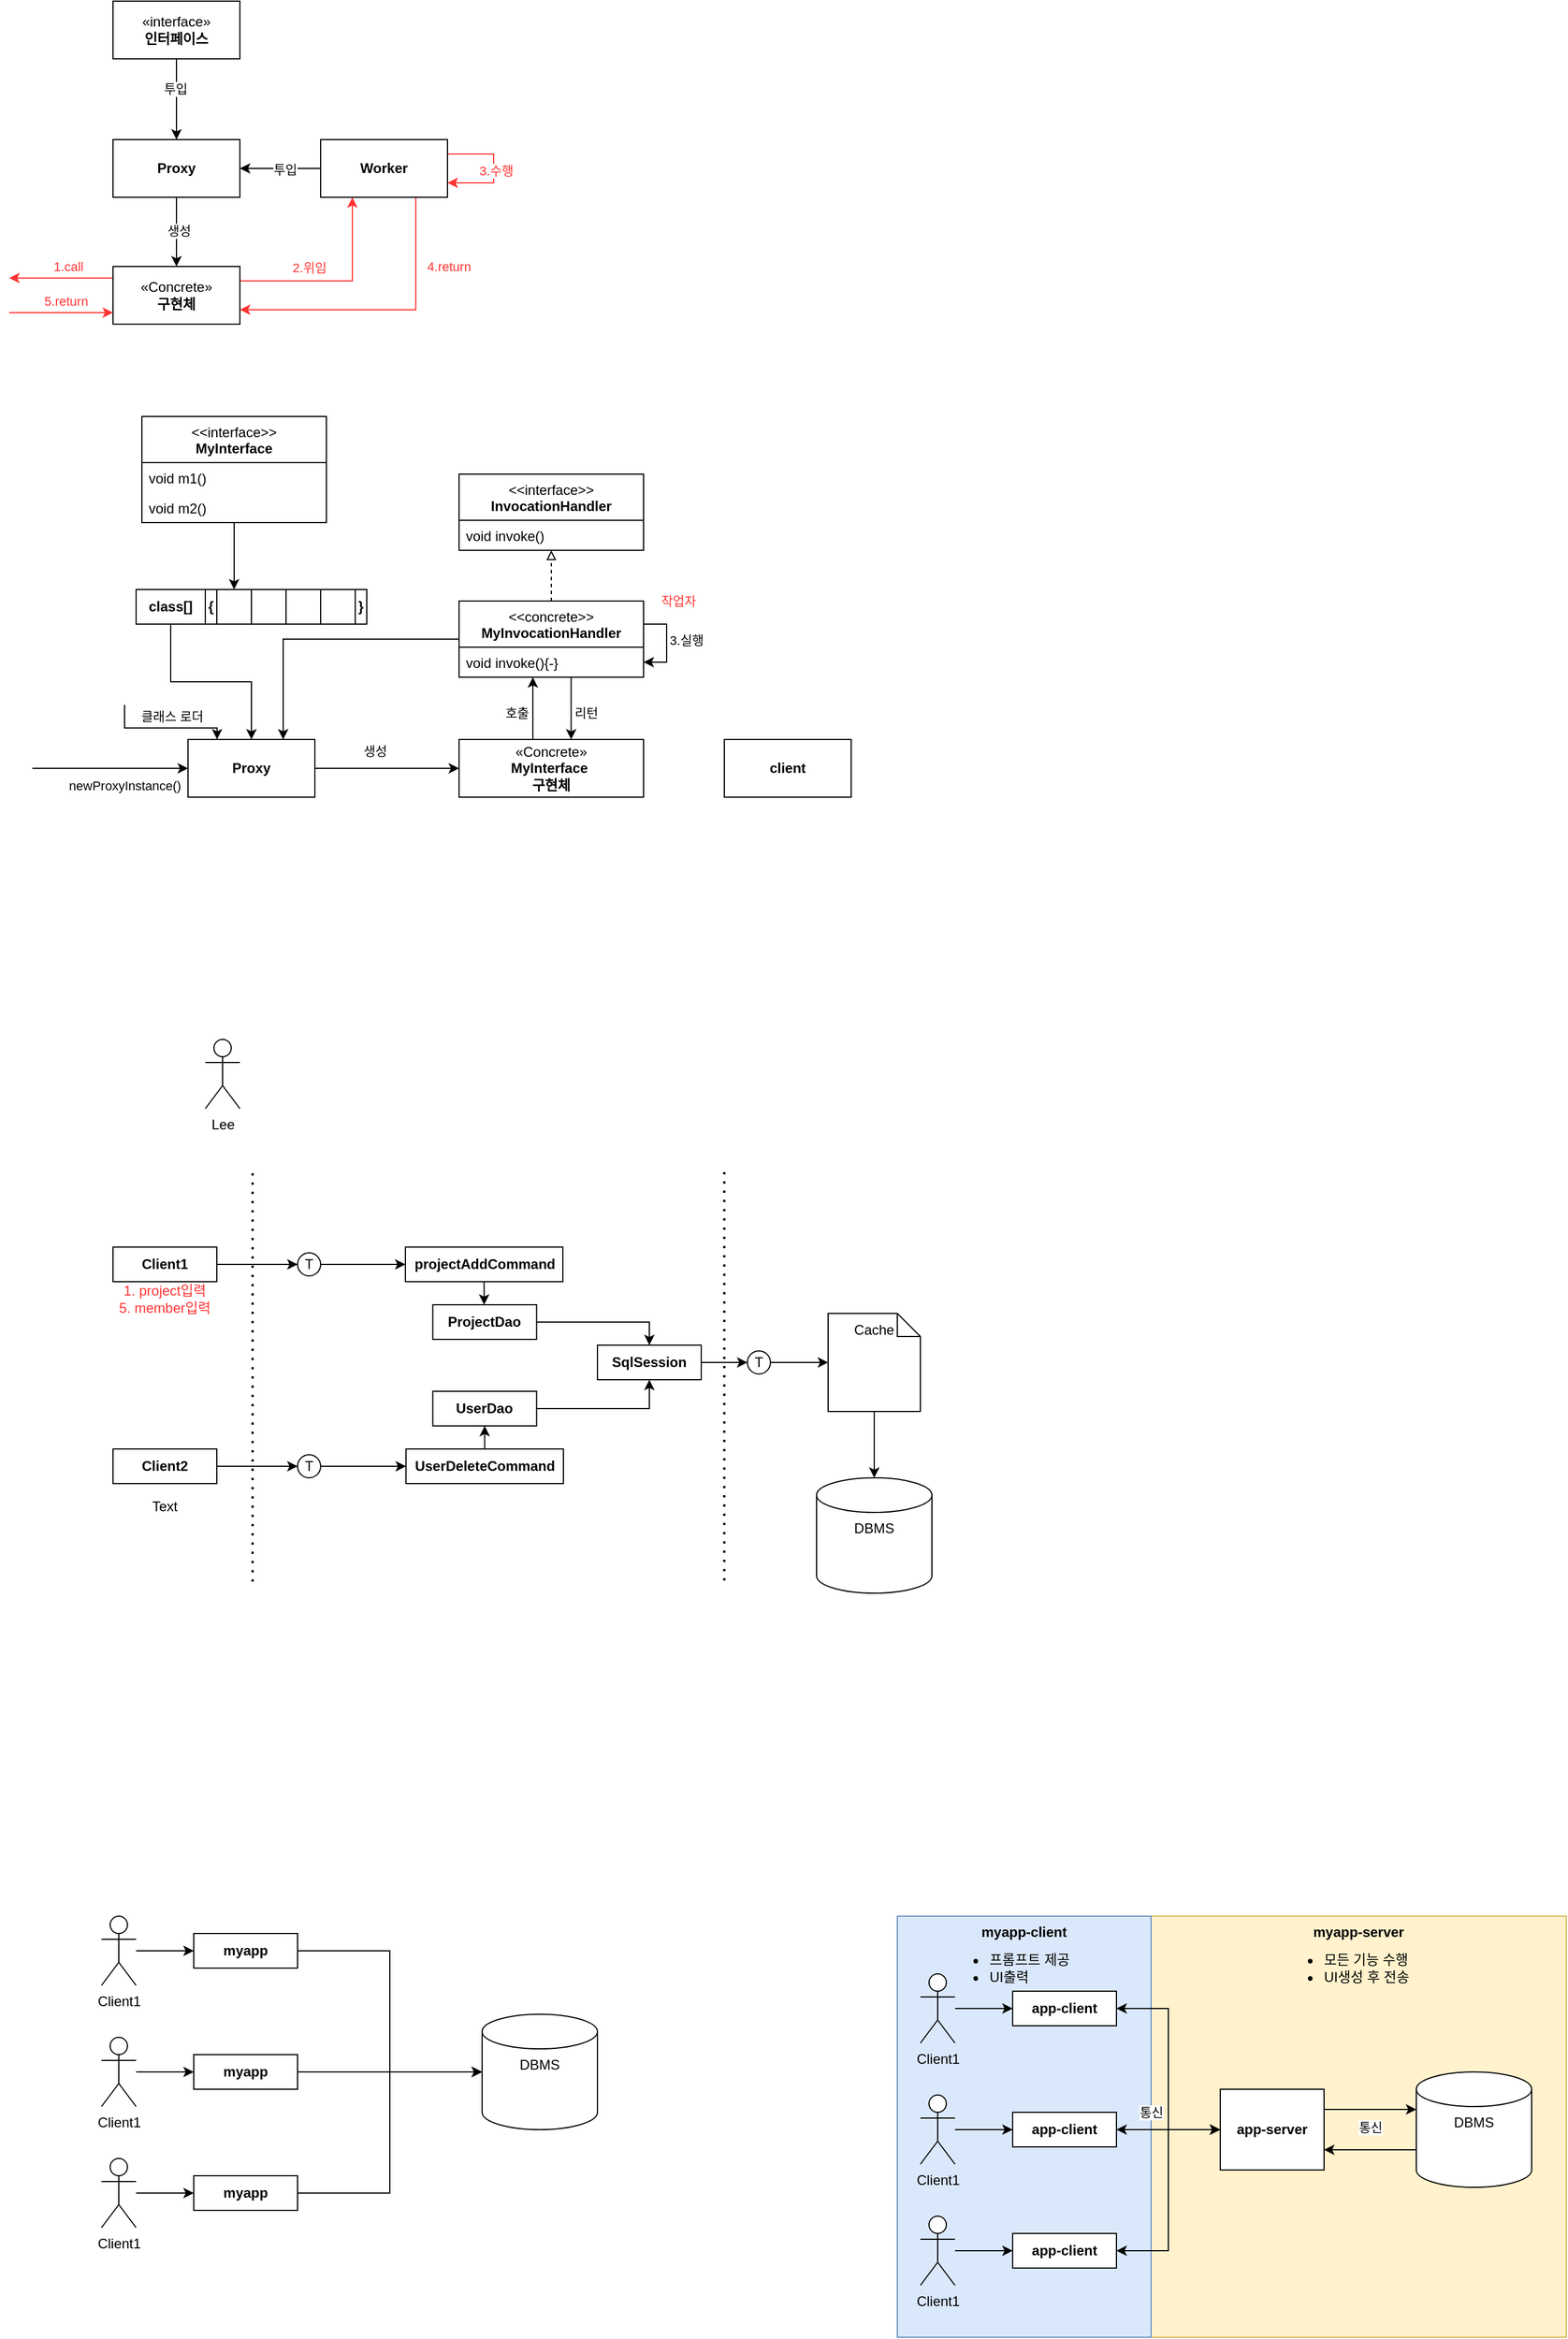 <mxfile version="24.6.4" type="device">
  <diagram name="페이지-1" id="i7mIVDMwZY8ddmSB2-Eb">
    <mxGraphModel dx="925" dy="607" grid="1" gridSize="10" guides="1" tooltips="1" connect="1" arrows="1" fold="1" page="1" pageScale="1" pageWidth="827" pageHeight="1169" math="0" shadow="0">
      <root>
        <mxCell id="0" />
        <mxCell id="1" parent="0" />
        <mxCell id="hQHqYN1lWzbYA3p2Pvr4-67" value="&lt;span style=&quot;font-weight: 700;&quot;&gt;myapp-server&lt;/span&gt;" style="rounded=0;whiteSpace=wrap;html=1;fillColor=#fff2cc;strokeColor=#d6b656;verticalAlign=top;" vertex="1" parent="1">
          <mxGeometry x="1060" y="1820" width="360" height="365" as="geometry" />
        </mxCell>
        <mxCell id="hQHqYN1lWzbYA3p2Pvr4-65" value="&lt;span style=&quot;font-weight: 700;&quot;&gt;myapp-client&lt;/span&gt;" style="rounded=0;whiteSpace=wrap;html=1;fillColor=#dae8fc;strokeColor=#6c8ebf;verticalAlign=top;" vertex="1" parent="1">
          <mxGeometry x="840" y="1820" width="220" height="365" as="geometry" />
        </mxCell>
        <mxCell id="MpTgkQGHD9kvxme9Fb2c-7" value="" style="edgeStyle=orthogonalEdgeStyle;rounded=0;orthogonalLoop=1;jettySize=auto;html=1;" parent="1" source="MpTgkQGHD9kvxme9Fb2c-1" target="MpTgkQGHD9kvxme9Fb2c-2" edge="1">
          <mxGeometry relative="1" as="geometry" />
        </mxCell>
        <mxCell id="MpTgkQGHD9kvxme9Fb2c-11" value="투입" style="edgeLabel;html=1;align=center;verticalAlign=middle;resizable=0;points=[];" parent="MpTgkQGHD9kvxme9Fb2c-7" vertex="1" connectable="0">
          <mxGeometry x="-0.257" y="-1" relative="1" as="geometry">
            <mxPoint as="offset" />
          </mxGeometry>
        </mxCell>
        <mxCell id="MpTgkQGHD9kvxme9Fb2c-1" value="«interface»&lt;br&gt;&lt;b&gt;인터페이스&lt;/b&gt;" style="html=1;whiteSpace=wrap;" parent="1" vertex="1">
          <mxGeometry x="160" y="160" width="110" height="50" as="geometry" />
        </mxCell>
        <mxCell id="MpTgkQGHD9kvxme9Fb2c-8" value="" style="edgeStyle=orthogonalEdgeStyle;rounded=0;orthogonalLoop=1;jettySize=auto;html=1;" parent="1" source="MpTgkQGHD9kvxme9Fb2c-2" target="MpTgkQGHD9kvxme9Fb2c-3" edge="1">
          <mxGeometry relative="1" as="geometry" />
        </mxCell>
        <mxCell id="MpTgkQGHD9kvxme9Fb2c-9" value="생성" style="edgeLabel;html=1;align=center;verticalAlign=middle;resizable=0;points=[];" parent="MpTgkQGHD9kvxme9Fb2c-8" vertex="1" connectable="0">
          <mxGeometry x="-0.033" y="2" relative="1" as="geometry">
            <mxPoint as="offset" />
          </mxGeometry>
        </mxCell>
        <mxCell id="MpTgkQGHD9kvxme9Fb2c-2" value="Proxy" style="html=1;whiteSpace=wrap;fontStyle=1" parent="1" vertex="1">
          <mxGeometry x="160" y="280" width="110" height="50" as="geometry" />
        </mxCell>
        <mxCell id="MpTgkQGHD9kvxme9Fb2c-13" style="edgeStyle=orthogonalEdgeStyle;rounded=0;orthogonalLoop=1;jettySize=auto;html=1;entryX=0.25;entryY=1;entryDx=0;entryDy=0;exitX=1;exitY=0.25;exitDx=0;exitDy=0;strokeColor=#FF3333;" parent="1" source="MpTgkQGHD9kvxme9Fb2c-3" target="MpTgkQGHD9kvxme9Fb2c-4" edge="1">
          <mxGeometry relative="1" as="geometry" />
        </mxCell>
        <mxCell id="MpTgkQGHD9kvxme9Fb2c-18" value="2.위임" style="edgeLabel;html=1;align=center;verticalAlign=middle;resizable=0;points=[];fontColor=#FF3333;" parent="MpTgkQGHD9kvxme9Fb2c-13" vertex="1" connectable="0">
          <mxGeometry x="-0.471" y="5" relative="1" as="geometry">
            <mxPoint x="15" y="-7" as="offset" />
          </mxGeometry>
        </mxCell>
        <mxCell id="MpTgkQGHD9kvxme9Fb2c-19" style="edgeStyle=orthogonalEdgeStyle;rounded=0;orthogonalLoop=1;jettySize=auto;html=1;exitX=-0.002;exitY=0.199;exitDx=0;exitDy=0;exitPerimeter=0;strokeColor=#FF3333;" parent="1" source="MpTgkQGHD9kvxme9Fb2c-3" edge="1">
          <mxGeometry relative="1" as="geometry">
            <mxPoint x="70" y="400" as="targetPoint" />
            <Array as="points" />
          </mxGeometry>
        </mxCell>
        <mxCell id="MpTgkQGHD9kvxme9Fb2c-21" value="1.call" style="edgeLabel;html=1;align=center;verticalAlign=middle;resizable=0;points=[];fontColor=#FF3333;" parent="MpTgkQGHD9kvxme9Fb2c-19" vertex="1" connectable="0">
          <mxGeometry x="-0.126" relative="1" as="geometry">
            <mxPoint y="-10" as="offset" />
          </mxGeometry>
        </mxCell>
        <mxCell id="MpTgkQGHD9kvxme9Fb2c-3" value="«Concrete»&lt;br&gt;&lt;b&gt;구현체&lt;/b&gt;" style="html=1;whiteSpace=wrap;" parent="1" vertex="1">
          <mxGeometry x="160" y="390" width="110" height="50" as="geometry" />
        </mxCell>
        <mxCell id="MpTgkQGHD9kvxme9Fb2c-10" value="" style="edgeStyle=orthogonalEdgeStyle;rounded=0;orthogonalLoop=1;jettySize=auto;html=1;" parent="1" source="MpTgkQGHD9kvxme9Fb2c-4" target="MpTgkQGHD9kvxme9Fb2c-2" edge="1">
          <mxGeometry relative="1" as="geometry" />
        </mxCell>
        <mxCell id="MpTgkQGHD9kvxme9Fb2c-12" value="투입" style="edgeLabel;html=1;align=center;verticalAlign=middle;resizable=0;points=[];" parent="MpTgkQGHD9kvxme9Fb2c-10" vertex="1" connectable="0">
          <mxGeometry x="-0.114" y="1" relative="1" as="geometry">
            <mxPoint as="offset" />
          </mxGeometry>
        </mxCell>
        <mxCell id="MpTgkQGHD9kvxme9Fb2c-14" style="edgeStyle=orthogonalEdgeStyle;rounded=0;orthogonalLoop=1;jettySize=auto;html=1;entryX=1;entryY=0.75;entryDx=0;entryDy=0;exitX=0.75;exitY=1;exitDx=0;exitDy=0;strokeColor=#FF3333;" parent="1" source="MpTgkQGHD9kvxme9Fb2c-4" target="MpTgkQGHD9kvxme9Fb2c-3" edge="1">
          <mxGeometry relative="1" as="geometry" />
        </mxCell>
        <mxCell id="MpTgkQGHD9kvxme9Fb2c-17" value="4.return" style="edgeLabel;html=1;align=center;verticalAlign=middle;resizable=0;points=[];fontColor=#FF3333;" parent="MpTgkQGHD9kvxme9Fb2c-14" vertex="1" connectable="0">
          <mxGeometry x="-0.52" y="1" relative="1" as="geometry">
            <mxPoint x="27" as="offset" />
          </mxGeometry>
        </mxCell>
        <mxCell id="MpTgkQGHD9kvxme9Fb2c-15" style="edgeStyle=orthogonalEdgeStyle;rounded=0;orthogonalLoop=1;jettySize=auto;html=1;exitX=1;exitY=0.25;exitDx=0;exitDy=0;entryX=1;entryY=0.75;entryDx=0;entryDy=0;strokeColor=#FF3333;" parent="1" source="MpTgkQGHD9kvxme9Fb2c-4" target="MpTgkQGHD9kvxme9Fb2c-4" edge="1">
          <mxGeometry relative="1" as="geometry">
            <mxPoint x="560" y="390" as="targetPoint" />
            <Array as="points">
              <mxPoint x="490" y="293" />
              <mxPoint x="490" y="318" />
            </Array>
          </mxGeometry>
        </mxCell>
        <mxCell id="MpTgkQGHD9kvxme9Fb2c-16" value="3.수행" style="edgeLabel;html=1;align=center;verticalAlign=middle;resizable=0;points=[];fontColor=#FF3333;" parent="MpTgkQGHD9kvxme9Fb2c-15" vertex="1" connectable="0">
          <mxGeometry x="0.038" y="2" relative="1" as="geometry">
            <mxPoint as="offset" />
          </mxGeometry>
        </mxCell>
        <mxCell id="MpTgkQGHD9kvxme9Fb2c-4" value="Worker" style="html=1;whiteSpace=wrap;fontStyle=1" parent="1" vertex="1">
          <mxGeometry x="340" y="280" width="110" height="50" as="geometry" />
        </mxCell>
        <mxCell id="MpTgkQGHD9kvxme9Fb2c-20" style="edgeStyle=orthogonalEdgeStyle;rounded=0;orthogonalLoop=1;jettySize=auto;html=1;strokeColor=#FF3333;" parent="1" edge="1">
          <mxGeometry relative="1" as="geometry">
            <mxPoint x="160" y="430" as="targetPoint" />
            <mxPoint x="70" y="430" as="sourcePoint" />
            <Array as="points">
              <mxPoint x="160" y="430" />
            </Array>
          </mxGeometry>
        </mxCell>
        <mxCell id="MpTgkQGHD9kvxme9Fb2c-22" value="5.return" style="edgeLabel;html=1;align=center;verticalAlign=middle;resizable=0;points=[];fontColor=#FF3333;" parent="MpTgkQGHD9kvxme9Fb2c-20" vertex="1" connectable="0">
          <mxGeometry x="0.094" y="-1" relative="1" as="geometry">
            <mxPoint y="-11" as="offset" />
          </mxGeometry>
        </mxCell>
        <mxCell id="MpTgkQGHD9kvxme9Fb2c-41" style="edgeStyle=orthogonalEdgeStyle;rounded=0;orthogonalLoop=1;jettySize=auto;html=1;entryX=0.5;entryY=0;entryDx=0;entryDy=0;" parent="1" source="MpTgkQGHD9kvxme9Fb2c-25" target="MpTgkQGHD9kvxme9Fb2c-32" edge="1">
          <mxGeometry relative="1" as="geometry" />
        </mxCell>
        <mxCell id="MpTgkQGHD9kvxme9Fb2c-25" value="&lt;div&gt;&lt;span style=&quot;font-weight: normal;&quot;&gt;&amp;lt;&amp;lt;interface&amp;gt;&amp;gt;&lt;/span&gt;&lt;/div&gt;MyInterface" style="swimlane;fontStyle=1;align=center;verticalAlign=top;childLayout=stackLayout;horizontal=1;startSize=40;horizontalStack=0;resizeParent=1;resizeParentMax=0;resizeLast=0;collapsible=1;marginBottom=0;whiteSpace=wrap;html=1;" parent="1" vertex="1">
          <mxGeometry x="185" y="520" width="160" height="92" as="geometry" />
        </mxCell>
        <mxCell id="MpTgkQGHD9kvxme9Fb2c-49" value="void m1()" style="text;strokeColor=none;fillColor=none;align=left;verticalAlign=top;spacingLeft=4;spacingRight=4;overflow=hidden;rotatable=0;points=[[0,0.5],[1,0.5]];portConstraint=eastwest;whiteSpace=wrap;html=1;" parent="MpTgkQGHD9kvxme9Fb2c-25" vertex="1">
          <mxGeometry y="40" width="160" height="26" as="geometry" />
        </mxCell>
        <mxCell id="MpTgkQGHD9kvxme9Fb2c-26" value="void m2()" style="text;strokeColor=none;fillColor=none;align=left;verticalAlign=top;spacingLeft=4;spacingRight=4;overflow=hidden;rotatable=0;points=[[0,0.5],[1,0.5]];portConstraint=eastwest;whiteSpace=wrap;html=1;" parent="MpTgkQGHD9kvxme9Fb2c-25" vertex="1">
          <mxGeometry y="66" width="160" height="26" as="geometry" />
        </mxCell>
        <mxCell id="MpTgkQGHD9kvxme9Fb2c-44" style="edgeStyle=orthogonalEdgeStyle;rounded=0;orthogonalLoop=1;jettySize=auto;html=1;entryX=0.5;entryY=0;entryDx=0;entryDy=0;" parent="1" source="MpTgkQGHD9kvxme9Fb2c-29" target="MpTgkQGHD9kvxme9Fb2c-43" edge="1">
          <mxGeometry relative="1" as="geometry" />
        </mxCell>
        <mxCell id="MpTgkQGHD9kvxme9Fb2c-29" value="class[]" style="html=1;whiteSpace=wrap;fontStyle=1" parent="1" vertex="1">
          <mxGeometry x="180" y="670" width="60" height="30" as="geometry" />
        </mxCell>
        <mxCell id="MpTgkQGHD9kvxme9Fb2c-30" value="{" style="html=1;whiteSpace=wrap;fontStyle=1" parent="1" vertex="1">
          <mxGeometry x="240" y="670" width="10" height="30" as="geometry" />
        </mxCell>
        <mxCell id="MpTgkQGHD9kvxme9Fb2c-31" value="}" style="html=1;whiteSpace=wrap;fontStyle=1" parent="1" vertex="1">
          <mxGeometry x="370" y="670" width="10" height="30" as="geometry" />
        </mxCell>
        <mxCell id="MpTgkQGHD9kvxme9Fb2c-32" value="" style="html=1;whiteSpace=wrap;fontStyle=1" parent="1" vertex="1">
          <mxGeometry x="250" y="670" width="30" height="30" as="geometry" />
        </mxCell>
        <mxCell id="MpTgkQGHD9kvxme9Fb2c-33" value="" style="html=1;whiteSpace=wrap;fontStyle=1" parent="1" vertex="1">
          <mxGeometry x="280" y="670" width="30" height="30" as="geometry" />
        </mxCell>
        <mxCell id="MpTgkQGHD9kvxme9Fb2c-34" value="" style="html=1;whiteSpace=wrap;fontStyle=1" parent="1" vertex="1">
          <mxGeometry x="310" y="670" width="30" height="30" as="geometry" />
        </mxCell>
        <mxCell id="MpTgkQGHD9kvxme9Fb2c-35" value="" style="html=1;whiteSpace=wrap;fontStyle=1" parent="1" vertex="1">
          <mxGeometry x="340" y="670" width="30" height="30" as="geometry" />
        </mxCell>
        <mxCell id="MpTgkQGHD9kvxme9Fb2c-36" value="&lt;div&gt;&lt;span style=&quot;font-weight: normal;&quot;&gt;&amp;lt;&amp;lt;interface&amp;gt;&amp;gt;&lt;/span&gt;&lt;/div&gt;InvocationHandler" style="swimlane;fontStyle=1;align=center;verticalAlign=top;childLayout=stackLayout;horizontal=1;startSize=40;horizontalStack=0;resizeParent=1;resizeParentMax=0;resizeLast=0;collapsible=1;marginBottom=0;whiteSpace=wrap;html=1;" parent="1" vertex="1">
          <mxGeometry x="460" y="570" width="160" height="66" as="geometry" />
        </mxCell>
        <mxCell id="MpTgkQGHD9kvxme9Fb2c-37" value="void invoke()" style="text;strokeColor=none;fillColor=none;align=left;verticalAlign=top;spacingLeft=4;spacingRight=4;overflow=hidden;rotatable=0;points=[[0,0.5],[1,0.5]];portConstraint=eastwest;whiteSpace=wrap;html=1;" parent="MpTgkQGHD9kvxme9Fb2c-36" vertex="1">
          <mxGeometry y="40" width="160" height="26" as="geometry" />
        </mxCell>
        <mxCell id="MpTgkQGHD9kvxme9Fb2c-40" style="edgeStyle=orthogonalEdgeStyle;rounded=0;orthogonalLoop=1;jettySize=auto;html=1;dashed=1;endArrow=block;endFill=0;" parent="1" source="MpTgkQGHD9kvxme9Fb2c-38" target="MpTgkQGHD9kvxme9Fb2c-36" edge="1">
          <mxGeometry relative="1" as="geometry" />
        </mxCell>
        <mxCell id="MpTgkQGHD9kvxme9Fb2c-45" style="edgeStyle=orthogonalEdgeStyle;rounded=0;orthogonalLoop=1;jettySize=auto;html=1;entryX=0.75;entryY=0;entryDx=0;entryDy=0;" parent="1" source="MpTgkQGHD9kvxme9Fb2c-38" target="MpTgkQGHD9kvxme9Fb2c-43" edge="1">
          <mxGeometry relative="1" as="geometry" />
        </mxCell>
        <mxCell id="MpTgkQGHD9kvxme9Fb2c-58" style="edgeStyle=orthogonalEdgeStyle;rounded=0;orthogonalLoop=1;jettySize=auto;html=1;" parent="1" target="MpTgkQGHD9kvxme9Fb2c-39" edge="1">
          <mxGeometry relative="1" as="geometry">
            <mxPoint x="670" y="700" as="targetPoint" />
            <mxPoint x="620" y="700.0" as="sourcePoint" />
            <Array as="points">
              <mxPoint x="640" y="700" />
              <mxPoint x="640" y="733" />
            </Array>
          </mxGeometry>
        </mxCell>
        <mxCell id="MpTgkQGHD9kvxme9Fb2c-59" value="3.실행" style="edgeLabel;html=1;align=center;verticalAlign=middle;resizable=0;points=[];" parent="MpTgkQGHD9kvxme9Fb2c-58" vertex="1" connectable="0">
          <mxGeometry x="-0.063" y="1" relative="1" as="geometry">
            <mxPoint x="16" as="offset" />
          </mxGeometry>
        </mxCell>
        <mxCell id="MpTgkQGHD9kvxme9Fb2c-38" value="&lt;div&gt;&lt;span style=&quot;font-weight: normal;&quot;&gt;&amp;lt;&amp;lt;concrete&amp;gt;&amp;gt;&lt;/span&gt;&lt;/div&gt;MyInvocationHandler" style="swimlane;fontStyle=1;align=center;verticalAlign=top;childLayout=stackLayout;horizontal=1;startSize=40;horizontalStack=0;resizeParent=1;resizeParentMax=0;resizeLast=0;collapsible=1;marginBottom=0;whiteSpace=wrap;html=1;" parent="1" vertex="1">
          <mxGeometry x="460" y="680" width="160" height="66" as="geometry" />
        </mxCell>
        <mxCell id="MpTgkQGHD9kvxme9Fb2c-39" value="void invoke(){-}" style="text;strokeColor=none;fillColor=none;align=left;verticalAlign=top;spacingLeft=4;spacingRight=4;overflow=hidden;rotatable=0;points=[[0,0.5],[1,0.5]];portConstraint=eastwest;whiteSpace=wrap;html=1;" parent="MpTgkQGHD9kvxme9Fb2c-38" vertex="1">
          <mxGeometry y="40" width="160" height="26" as="geometry" />
        </mxCell>
        <mxCell id="MpTgkQGHD9kvxme9Fb2c-42" value="작업자" style="edgeLabel;html=1;align=center;verticalAlign=middle;resizable=0;points=[];fontColor=#FF3333;" parent="1" vertex="1" connectable="0">
          <mxGeometry x="649.999" y="680.0" as="geometry" />
        </mxCell>
        <mxCell id="MpTgkQGHD9kvxme9Fb2c-48" style="edgeStyle=orthogonalEdgeStyle;rounded=0;orthogonalLoop=1;jettySize=auto;html=1;entryX=0;entryY=0.5;entryDx=0;entryDy=0;" parent="1" source="MpTgkQGHD9kvxme9Fb2c-43" target="MpTgkQGHD9kvxme9Fb2c-47" edge="1">
          <mxGeometry relative="1" as="geometry" />
        </mxCell>
        <mxCell id="MpTgkQGHD9kvxme9Fb2c-50" value="생성" style="edgeLabel;html=1;align=center;verticalAlign=middle;resizable=0;points=[];" parent="MpTgkQGHD9kvxme9Fb2c-48" vertex="1" connectable="0">
          <mxGeometry x="-0.141" y="1" relative="1" as="geometry">
            <mxPoint x="-2" y="-14" as="offset" />
          </mxGeometry>
        </mxCell>
        <mxCell id="MpTgkQGHD9kvxme9Fb2c-51" style="edgeStyle=orthogonalEdgeStyle;rounded=0;orthogonalLoop=1;jettySize=auto;html=1;startArrow=classic;startFill=1;endArrow=none;endFill=0;" parent="1" source="MpTgkQGHD9kvxme9Fb2c-43" edge="1">
          <mxGeometry relative="1" as="geometry">
            <mxPoint x="90" y="825" as="targetPoint" />
          </mxGeometry>
        </mxCell>
        <mxCell id="MpTgkQGHD9kvxme9Fb2c-52" value="newProxyInstance()" style="edgeLabel;html=1;align=center;verticalAlign=middle;resizable=0;points=[];" parent="MpTgkQGHD9kvxme9Fb2c-51" vertex="1" connectable="0">
          <mxGeometry x="-0.313" y="1" relative="1" as="geometry">
            <mxPoint x="-9" y="14" as="offset" />
          </mxGeometry>
        </mxCell>
        <mxCell id="MpTgkQGHD9kvxme9Fb2c-56" style="edgeStyle=orthogonalEdgeStyle;rounded=0;orthogonalLoop=1;jettySize=auto;html=1;exitX=0.229;exitY=-0.001;exitDx=0;exitDy=0;exitPerimeter=0;startArrow=classic;startFill=1;endArrow=none;endFill=0;" parent="1" source="MpTgkQGHD9kvxme9Fb2c-43" edge="1">
          <mxGeometry relative="1" as="geometry">
            <mxPoint x="170" y="770" as="targetPoint" />
            <Array as="points">
              <mxPoint x="250" y="790" />
              <mxPoint x="170" y="790" />
            </Array>
          </mxGeometry>
        </mxCell>
        <mxCell id="hQHqYN1lWzbYA3p2Pvr4-1" value="클래스 로더" style="edgeLabel;html=1;align=center;verticalAlign=middle;resizable=0;points=[];" vertex="1" connectable="0" parent="MpTgkQGHD9kvxme9Fb2c-56">
          <mxGeometry x="0.137" y="-2" relative="1" as="geometry">
            <mxPoint x="13" y="-8" as="offset" />
          </mxGeometry>
        </mxCell>
        <mxCell id="MpTgkQGHD9kvxme9Fb2c-43" value="Proxy" style="html=1;whiteSpace=wrap;fontStyle=1" parent="1" vertex="1">
          <mxGeometry x="225" y="800" width="110" height="50" as="geometry" />
        </mxCell>
        <mxCell id="MpTgkQGHD9kvxme9Fb2c-53" style="edgeStyle=orthogonalEdgeStyle;rounded=0;orthogonalLoop=1;jettySize=auto;html=1;" parent="1" edge="1">
          <mxGeometry relative="1" as="geometry">
            <mxPoint x="524" y="800" as="sourcePoint" />
            <mxPoint x="524" y="746" as="targetPoint" />
          </mxGeometry>
        </mxCell>
        <mxCell id="hQHqYN1lWzbYA3p2Pvr4-2" value="호출" style="edgeLabel;html=1;align=center;verticalAlign=middle;resizable=0;points=[];" vertex="1" connectable="0" parent="MpTgkQGHD9kvxme9Fb2c-53">
          <mxGeometry x="-0.249" relative="1" as="geometry">
            <mxPoint x="-14" y="-3" as="offset" />
          </mxGeometry>
        </mxCell>
        <mxCell id="MpTgkQGHD9kvxme9Fb2c-57" value="" style="edgeStyle=orthogonalEdgeStyle;rounded=0;orthogonalLoop=1;jettySize=auto;html=1;entryX=0.751;entryY=0.988;entryDx=0;entryDy=0;entryPerimeter=0;startArrow=classic;startFill=1;endArrow=none;endFill=0;" parent="1" edge="1">
          <mxGeometry relative="1" as="geometry">
            <mxPoint x="557.194" y="800" as="sourcePoint" />
            <mxPoint x="557.16" y="745.688" as="targetPoint" />
            <Array as="points">
              <mxPoint x="557" y="748" />
            </Array>
          </mxGeometry>
        </mxCell>
        <mxCell id="hQHqYN1lWzbYA3p2Pvr4-3" value="리턴" style="edgeLabel;html=1;align=center;verticalAlign=middle;resizable=0;points=[];" vertex="1" connectable="0" parent="MpTgkQGHD9kvxme9Fb2c-57">
          <mxGeometry x="-0.148" relative="1" as="geometry">
            <mxPoint x="13" as="offset" />
          </mxGeometry>
        </mxCell>
        <mxCell id="MpTgkQGHD9kvxme9Fb2c-47" value="«Concrete»&lt;br&gt;&lt;span style=&quot;font-weight: 700;&quot;&gt;MyInterface&amp;nbsp;&lt;/span&gt;&lt;div&gt;&lt;b&gt;구현체&lt;/b&gt;&lt;/div&gt;" style="html=1;whiteSpace=wrap;" parent="1" vertex="1">
          <mxGeometry x="460" y="800" width="160" height="50" as="geometry" />
        </mxCell>
        <mxCell id="MpTgkQGHD9kvxme9Fb2c-55" value="client" style="html=1;whiteSpace=wrap;fontStyle=1" parent="1" vertex="1">
          <mxGeometry x="690" y="800" width="110" height="50" as="geometry" />
        </mxCell>
        <mxCell id="hQHqYN1lWzbYA3p2Pvr4-48" value="" style="edgeStyle=orthogonalEdgeStyle;rounded=0;orthogonalLoop=1;jettySize=auto;html=1;" edge="1" parent="1" source="hQHqYN1lWzbYA3p2Pvr4-4" target="hQHqYN1lWzbYA3p2Pvr4-41">
          <mxGeometry relative="1" as="geometry" />
        </mxCell>
        <mxCell id="hQHqYN1lWzbYA3p2Pvr4-4" value="Client1" style="shape=umlActor;verticalLabelPosition=bottom;verticalAlign=top;html=1;outlineConnect=0;" vertex="1" parent="1">
          <mxGeometry x="150" y="1820" width="30" height="60" as="geometry" />
        </mxCell>
        <mxCell id="hQHqYN1lWzbYA3p2Pvr4-5" value="Lee" style="shape=umlActor;verticalLabelPosition=bottom;verticalAlign=top;html=1;outlineConnect=0;" vertex="1" parent="1">
          <mxGeometry x="240" y="1060" width="30" height="60" as="geometry" />
        </mxCell>
        <mxCell id="hQHqYN1lWzbYA3p2Pvr4-25" value="" style="edgeStyle=orthogonalEdgeStyle;rounded=0;orthogonalLoop=1;jettySize=auto;html=1;" edge="1" parent="1" source="hQHqYN1lWzbYA3p2Pvr4-7" target="hQHqYN1lWzbYA3p2Pvr4-10">
          <mxGeometry relative="1" as="geometry" />
        </mxCell>
        <mxCell id="hQHqYN1lWzbYA3p2Pvr4-7" value="Client1" style="html=1;whiteSpace=wrap;fontStyle=1" vertex="1" parent="1">
          <mxGeometry x="160" y="1240" width="90" height="30" as="geometry" />
        </mxCell>
        <mxCell id="hQHqYN1lWzbYA3p2Pvr4-26" value="" style="edgeStyle=orthogonalEdgeStyle;rounded=0;orthogonalLoop=1;jettySize=auto;html=1;" edge="1" parent="1" source="hQHqYN1lWzbYA3p2Pvr4-8" target="hQHqYN1lWzbYA3p2Pvr4-11">
          <mxGeometry relative="1" as="geometry" />
        </mxCell>
        <mxCell id="hQHqYN1lWzbYA3p2Pvr4-8" value="Client2" style="html=1;whiteSpace=wrap;fontStyle=1" vertex="1" parent="1">
          <mxGeometry x="160" y="1415" width="90" height="30" as="geometry" />
        </mxCell>
        <mxCell id="hQHqYN1lWzbYA3p2Pvr4-27" value="" style="edgeStyle=orthogonalEdgeStyle;rounded=0;orthogonalLoop=1;jettySize=auto;html=1;entryX=0;entryY=0.5;entryDx=0;entryDy=0;" edge="1" parent="1" source="hQHqYN1lWzbYA3p2Pvr4-10" target="hQHqYN1lWzbYA3p2Pvr4-12">
          <mxGeometry relative="1" as="geometry" />
        </mxCell>
        <mxCell id="hQHqYN1lWzbYA3p2Pvr4-10" value="T" style="ellipse;whiteSpace=wrap;html=1;align=center;" vertex="1" parent="1">
          <mxGeometry x="320" y="1245" width="20" height="20" as="geometry" />
        </mxCell>
        <mxCell id="hQHqYN1lWzbYA3p2Pvr4-28" value="" style="edgeStyle=orthogonalEdgeStyle;rounded=0;orthogonalLoop=1;jettySize=auto;html=1;entryX=0;entryY=0.5;entryDx=0;entryDy=0;" edge="1" parent="1" source="hQHqYN1lWzbYA3p2Pvr4-11" target="hQHqYN1lWzbYA3p2Pvr4-13">
          <mxGeometry relative="1" as="geometry" />
        </mxCell>
        <mxCell id="hQHqYN1lWzbYA3p2Pvr4-11" value="T" style="ellipse;whiteSpace=wrap;html=1;align=center;" vertex="1" parent="1">
          <mxGeometry x="320" y="1420" width="20" height="20" as="geometry" />
        </mxCell>
        <mxCell id="hQHqYN1lWzbYA3p2Pvr4-30" value="" style="edgeStyle=orthogonalEdgeStyle;rounded=0;orthogonalLoop=1;jettySize=auto;html=1;entryX=0.5;entryY=0;entryDx=0;entryDy=0;" edge="1" parent="1" source="hQHqYN1lWzbYA3p2Pvr4-12" target="hQHqYN1lWzbYA3p2Pvr4-14">
          <mxGeometry relative="1" as="geometry" />
        </mxCell>
        <mxCell id="hQHqYN1lWzbYA3p2Pvr4-12" value="projectAddCommand" style="html=1;whiteSpace=wrap;fontStyle=1" vertex="1" parent="1">
          <mxGeometry x="413.5" y="1240" width="136.5" height="30" as="geometry" />
        </mxCell>
        <mxCell id="hQHqYN1lWzbYA3p2Pvr4-31" style="edgeStyle=orthogonalEdgeStyle;rounded=0;orthogonalLoop=1;jettySize=auto;html=1;entryX=0.5;entryY=1;entryDx=0;entryDy=0;" edge="1" parent="1" source="hQHqYN1lWzbYA3p2Pvr4-13" target="hQHqYN1lWzbYA3p2Pvr4-15">
          <mxGeometry relative="1" as="geometry" />
        </mxCell>
        <mxCell id="hQHqYN1lWzbYA3p2Pvr4-13" value="UserDeleteCommand" style="html=1;whiteSpace=wrap;fontStyle=1" vertex="1" parent="1">
          <mxGeometry x="414" y="1415" width="136.5" height="30" as="geometry" />
        </mxCell>
        <mxCell id="hQHqYN1lWzbYA3p2Pvr4-33" style="edgeStyle=orthogonalEdgeStyle;rounded=0;orthogonalLoop=1;jettySize=auto;html=1;entryX=0.5;entryY=0;entryDx=0;entryDy=0;" edge="1" parent="1" source="hQHqYN1lWzbYA3p2Pvr4-14" target="hQHqYN1lWzbYA3p2Pvr4-16">
          <mxGeometry relative="1" as="geometry" />
        </mxCell>
        <mxCell id="hQHqYN1lWzbYA3p2Pvr4-14" value="ProjectDao" style="html=1;whiteSpace=wrap;fontStyle=1" vertex="1" parent="1">
          <mxGeometry x="437.25" y="1290" width="90" height="30" as="geometry" />
        </mxCell>
        <mxCell id="hQHqYN1lWzbYA3p2Pvr4-32" style="edgeStyle=orthogonalEdgeStyle;rounded=0;orthogonalLoop=1;jettySize=auto;html=1;entryX=0.5;entryY=1;entryDx=0;entryDy=0;" edge="1" parent="1" source="hQHqYN1lWzbYA3p2Pvr4-15" target="hQHqYN1lWzbYA3p2Pvr4-16">
          <mxGeometry relative="1" as="geometry" />
        </mxCell>
        <mxCell id="hQHqYN1lWzbYA3p2Pvr4-15" value="UserDao" style="html=1;whiteSpace=wrap;fontStyle=1" vertex="1" parent="1">
          <mxGeometry x="437.25" y="1365" width="90" height="30" as="geometry" />
        </mxCell>
        <mxCell id="hQHqYN1lWzbYA3p2Pvr4-34" value="" style="edgeStyle=orthogonalEdgeStyle;rounded=0;orthogonalLoop=1;jettySize=auto;html=1;entryX=0;entryY=0.5;entryDx=0;entryDy=0;" edge="1" parent="1" source="hQHqYN1lWzbYA3p2Pvr4-16" target="hQHqYN1lWzbYA3p2Pvr4-17">
          <mxGeometry relative="1" as="geometry" />
        </mxCell>
        <mxCell id="hQHqYN1lWzbYA3p2Pvr4-16" value="SqlSession" style="html=1;whiteSpace=wrap;fontStyle=1" vertex="1" parent="1">
          <mxGeometry x="580" y="1325" width="90" height="30" as="geometry" />
        </mxCell>
        <mxCell id="hQHqYN1lWzbYA3p2Pvr4-35" value="" style="edgeStyle=orthogonalEdgeStyle;rounded=0;orthogonalLoop=1;jettySize=auto;html=1;" edge="1" parent="1" source="hQHqYN1lWzbYA3p2Pvr4-17" target="hQHqYN1lWzbYA3p2Pvr4-21">
          <mxGeometry relative="1" as="geometry" />
        </mxCell>
        <mxCell id="hQHqYN1lWzbYA3p2Pvr4-17" value="T" style="ellipse;whiteSpace=wrap;html=1;align=center;" vertex="1" parent="1">
          <mxGeometry x="710" y="1330" width="20" height="20" as="geometry" />
        </mxCell>
        <mxCell id="hQHqYN1lWzbYA3p2Pvr4-36" value="" style="edgeStyle=orthogonalEdgeStyle;rounded=0;orthogonalLoop=1;jettySize=auto;html=1;" edge="1" parent="1" source="hQHqYN1lWzbYA3p2Pvr4-21" target="hQHqYN1lWzbYA3p2Pvr4-22">
          <mxGeometry relative="1" as="geometry" />
        </mxCell>
        <mxCell id="hQHqYN1lWzbYA3p2Pvr4-21" value="Cache" style="shape=note;size=20;whiteSpace=wrap;html=1;verticalAlign=top;" vertex="1" parent="1">
          <mxGeometry x="780" y="1297.5" width="80" height="85" as="geometry" />
        </mxCell>
        <mxCell id="hQHqYN1lWzbYA3p2Pvr4-22" value="DBMS" style="shape=cylinder3;whiteSpace=wrap;html=1;boundedLbl=1;backgroundOutline=1;size=15;verticalAlign=top;" vertex="1" parent="1">
          <mxGeometry x="770" y="1440" width="100" height="100" as="geometry" />
        </mxCell>
        <mxCell id="hQHqYN1lWzbYA3p2Pvr4-23" value="" style="endArrow=none;dashed=1;html=1;dashPattern=1 3;strokeWidth=2;rounded=0;" edge="1" parent="1">
          <mxGeometry width="50" height="50" relative="1" as="geometry">
            <mxPoint x="281" y="1530" as="sourcePoint" />
            <mxPoint x="281" y="1170" as="targetPoint" />
          </mxGeometry>
        </mxCell>
        <mxCell id="hQHqYN1lWzbYA3p2Pvr4-24" value="" style="endArrow=none;dashed=1;html=1;dashPattern=1 3;strokeWidth=2;rounded=0;" edge="1" parent="1">
          <mxGeometry width="50" height="50" relative="1" as="geometry">
            <mxPoint x="690" y="1529" as="sourcePoint" />
            <mxPoint x="690" y="1169" as="targetPoint" />
          </mxGeometry>
        </mxCell>
        <mxCell id="hQHqYN1lWzbYA3p2Pvr4-37" value="1. project입력&lt;div&gt;5. member입력&lt;/div&gt;" style="text;html=1;align=center;verticalAlign=middle;whiteSpace=wrap;rounded=0;fontColor=#FF3333;" vertex="1" parent="1">
          <mxGeometry x="160" y="1270" width="90" height="30" as="geometry" />
        </mxCell>
        <mxCell id="hQHqYN1lWzbYA3p2Pvr4-38" value="Text" style="text;html=1;align=center;verticalAlign=middle;whiteSpace=wrap;rounded=0;" vertex="1" parent="1">
          <mxGeometry x="175" y="1450" width="60" height="30" as="geometry" />
        </mxCell>
        <mxCell id="hQHqYN1lWzbYA3p2Pvr4-49" value="" style="edgeStyle=orthogonalEdgeStyle;rounded=0;orthogonalLoop=1;jettySize=auto;html=1;" edge="1" parent="1" source="hQHqYN1lWzbYA3p2Pvr4-39" target="hQHqYN1lWzbYA3p2Pvr4-42">
          <mxGeometry relative="1" as="geometry" />
        </mxCell>
        <mxCell id="hQHqYN1lWzbYA3p2Pvr4-39" value="Client1" style="shape=umlActor;verticalLabelPosition=bottom;verticalAlign=top;html=1;outlineConnect=0;" vertex="1" parent="1">
          <mxGeometry x="150" y="1925" width="30" height="60" as="geometry" />
        </mxCell>
        <mxCell id="hQHqYN1lWzbYA3p2Pvr4-50" value="" style="edgeStyle=orthogonalEdgeStyle;rounded=0;orthogonalLoop=1;jettySize=auto;html=1;" edge="1" parent="1" source="hQHqYN1lWzbYA3p2Pvr4-40" target="hQHqYN1lWzbYA3p2Pvr4-43">
          <mxGeometry relative="1" as="geometry" />
        </mxCell>
        <mxCell id="hQHqYN1lWzbYA3p2Pvr4-40" value="Client1" style="shape=umlActor;verticalLabelPosition=bottom;verticalAlign=top;html=1;outlineConnect=0;" vertex="1" parent="1">
          <mxGeometry x="150" y="2030" width="30" height="60" as="geometry" />
        </mxCell>
        <mxCell id="hQHqYN1lWzbYA3p2Pvr4-41" value="myapp" style="html=1;whiteSpace=wrap;fontStyle=1" vertex="1" parent="1">
          <mxGeometry x="230" y="1835" width="90" height="30" as="geometry" />
        </mxCell>
        <mxCell id="hQHqYN1lWzbYA3p2Pvr4-42" value="myapp" style="html=1;whiteSpace=wrap;fontStyle=1" vertex="1" parent="1">
          <mxGeometry x="230" y="1940" width="90" height="30" as="geometry" />
        </mxCell>
        <mxCell id="hQHqYN1lWzbYA3p2Pvr4-43" value="myapp" style="html=1;whiteSpace=wrap;fontStyle=1" vertex="1" parent="1">
          <mxGeometry x="230" y="2045" width="90" height="30" as="geometry" />
        </mxCell>
        <mxCell id="hQHqYN1lWzbYA3p2Pvr4-44" value="DBMS" style="shape=cylinder3;whiteSpace=wrap;html=1;boundedLbl=1;backgroundOutline=1;size=15;verticalAlign=top;" vertex="1" parent="1">
          <mxGeometry x="480" y="1905" width="100" height="100" as="geometry" />
        </mxCell>
        <mxCell id="hQHqYN1lWzbYA3p2Pvr4-45" style="edgeStyle=orthogonalEdgeStyle;rounded=0;orthogonalLoop=1;jettySize=auto;html=1;entryX=0;entryY=0.5;entryDx=0;entryDy=0;entryPerimeter=0;" edge="1" parent="1" source="hQHqYN1lWzbYA3p2Pvr4-41" target="hQHqYN1lWzbYA3p2Pvr4-44">
          <mxGeometry relative="1" as="geometry" />
        </mxCell>
        <mxCell id="hQHqYN1lWzbYA3p2Pvr4-46" style="edgeStyle=orthogonalEdgeStyle;rounded=0;orthogonalLoop=1;jettySize=auto;html=1;entryX=0;entryY=0.5;entryDx=0;entryDy=0;entryPerimeter=0;" edge="1" parent="1" source="hQHqYN1lWzbYA3p2Pvr4-42" target="hQHqYN1lWzbYA3p2Pvr4-44">
          <mxGeometry relative="1" as="geometry" />
        </mxCell>
        <mxCell id="hQHqYN1lWzbYA3p2Pvr4-47" style="edgeStyle=orthogonalEdgeStyle;rounded=0;orthogonalLoop=1;jettySize=auto;html=1;entryX=0;entryY=0.5;entryDx=0;entryDy=0;entryPerimeter=0;" edge="1" parent="1" source="hQHqYN1lWzbYA3p2Pvr4-43" target="hQHqYN1lWzbYA3p2Pvr4-44">
          <mxGeometry relative="1" as="geometry" />
        </mxCell>
        <mxCell id="hQHqYN1lWzbYA3p2Pvr4-52" value="" style="edgeStyle=orthogonalEdgeStyle;rounded=0;orthogonalLoop=1;jettySize=auto;html=1;" edge="1" parent="1" source="hQHqYN1lWzbYA3p2Pvr4-53" target="hQHqYN1lWzbYA3p2Pvr4-58">
          <mxGeometry relative="1" as="geometry" />
        </mxCell>
        <mxCell id="hQHqYN1lWzbYA3p2Pvr4-53" value="Client1" style="shape=umlActor;verticalLabelPosition=bottom;verticalAlign=top;html=1;outlineConnect=0;" vertex="1" parent="1">
          <mxGeometry x="860" y="1870" width="30" height="60" as="geometry" />
        </mxCell>
        <mxCell id="hQHqYN1lWzbYA3p2Pvr4-54" value="" style="edgeStyle=orthogonalEdgeStyle;rounded=0;orthogonalLoop=1;jettySize=auto;html=1;" edge="1" parent="1" source="hQHqYN1lWzbYA3p2Pvr4-55" target="hQHqYN1lWzbYA3p2Pvr4-59">
          <mxGeometry relative="1" as="geometry" />
        </mxCell>
        <mxCell id="hQHqYN1lWzbYA3p2Pvr4-55" value="Client1" style="shape=umlActor;verticalLabelPosition=bottom;verticalAlign=top;html=1;outlineConnect=0;" vertex="1" parent="1">
          <mxGeometry x="860" y="1975" width="30" height="60" as="geometry" />
        </mxCell>
        <mxCell id="hQHqYN1lWzbYA3p2Pvr4-56" value="" style="edgeStyle=orthogonalEdgeStyle;rounded=0;orthogonalLoop=1;jettySize=auto;html=1;" edge="1" parent="1" source="hQHqYN1lWzbYA3p2Pvr4-57" target="hQHqYN1lWzbYA3p2Pvr4-60">
          <mxGeometry relative="1" as="geometry" />
        </mxCell>
        <mxCell id="hQHqYN1lWzbYA3p2Pvr4-57" value="Client1" style="shape=umlActor;verticalLabelPosition=bottom;verticalAlign=top;html=1;outlineConnect=0;" vertex="1" parent="1">
          <mxGeometry x="860" y="2080" width="30" height="60" as="geometry" />
        </mxCell>
        <mxCell id="hQHqYN1lWzbYA3p2Pvr4-75" style="edgeStyle=orthogonalEdgeStyle;rounded=0;orthogonalLoop=1;jettySize=auto;html=1;entryX=0;entryY=0.5;entryDx=0;entryDy=0;startArrow=classic;startFill=1;" edge="1" parent="1" source="hQHqYN1lWzbYA3p2Pvr4-58" target="hQHqYN1lWzbYA3p2Pvr4-68">
          <mxGeometry relative="1" as="geometry" />
        </mxCell>
        <mxCell id="hQHqYN1lWzbYA3p2Pvr4-58" value="app-client" style="html=1;whiteSpace=wrap;fontStyle=1" vertex="1" parent="1">
          <mxGeometry x="940" y="1885" width="90" height="30" as="geometry" />
        </mxCell>
        <mxCell id="hQHqYN1lWzbYA3p2Pvr4-76" value="" style="edgeStyle=orthogonalEdgeStyle;rounded=0;orthogonalLoop=1;jettySize=auto;html=1;startArrow=classic;startFill=1;" edge="1" parent="1" source="hQHqYN1lWzbYA3p2Pvr4-59" target="hQHqYN1lWzbYA3p2Pvr4-68">
          <mxGeometry relative="1" as="geometry" />
        </mxCell>
        <mxCell id="hQHqYN1lWzbYA3p2Pvr4-59" value="app-client" style="html=1;whiteSpace=wrap;fontStyle=1" vertex="1" parent="1">
          <mxGeometry x="940" y="1990" width="90" height="30" as="geometry" />
        </mxCell>
        <mxCell id="hQHqYN1lWzbYA3p2Pvr4-77" style="edgeStyle=orthogonalEdgeStyle;rounded=0;orthogonalLoop=1;jettySize=auto;html=1;entryX=0;entryY=0.5;entryDx=0;entryDy=0;startArrow=classic;startFill=1;" edge="1" parent="1" source="hQHqYN1lWzbYA3p2Pvr4-60" target="hQHqYN1lWzbYA3p2Pvr4-68">
          <mxGeometry relative="1" as="geometry" />
        </mxCell>
        <mxCell id="hQHqYN1lWzbYA3p2Pvr4-78" value="통신" style="edgeLabel;html=1;align=center;verticalAlign=middle;resizable=0;points=[];" vertex="1" connectable="0" parent="hQHqYN1lWzbYA3p2Pvr4-77">
          <mxGeometry x="0.643" y="2" relative="1" as="geometry">
            <mxPoint x="-25" y="-13" as="offset" />
          </mxGeometry>
        </mxCell>
        <mxCell id="hQHqYN1lWzbYA3p2Pvr4-60" value="app-client" style="html=1;whiteSpace=wrap;fontStyle=1" vertex="1" parent="1">
          <mxGeometry x="940" y="2095" width="90" height="30" as="geometry" />
        </mxCell>
        <mxCell id="hQHqYN1lWzbYA3p2Pvr4-68" value="app-server" style="html=1;whiteSpace=wrap;fontStyle=1" vertex="1" parent="1">
          <mxGeometry x="1120" y="1970" width="90" height="70" as="geometry" />
        </mxCell>
        <mxCell id="hQHqYN1lWzbYA3p2Pvr4-69" value="DBMS" style="shape=cylinder3;whiteSpace=wrap;html=1;boundedLbl=1;backgroundOutline=1;size=15;verticalAlign=top;" vertex="1" parent="1">
          <mxGeometry x="1290" y="1955" width="100" height="100" as="geometry" />
        </mxCell>
        <mxCell id="hQHqYN1lWzbYA3p2Pvr4-70" style="edgeStyle=orthogonalEdgeStyle;rounded=0;orthogonalLoop=1;jettySize=auto;html=1;exitX=1;exitY=0.25;exitDx=0;exitDy=0;entryX=0;entryY=0;entryDx=0;entryDy=32.5;entryPerimeter=0;" edge="1" parent="1" source="hQHqYN1lWzbYA3p2Pvr4-68" target="hQHqYN1lWzbYA3p2Pvr4-69">
          <mxGeometry relative="1" as="geometry" />
        </mxCell>
        <mxCell id="hQHqYN1lWzbYA3p2Pvr4-72" value="통신" style="edgeLabel;html=1;align=center;verticalAlign=middle;resizable=0;points=[];" vertex="1" connectable="0" parent="hQHqYN1lWzbYA3p2Pvr4-70">
          <mxGeometry x="0.069" y="2" relative="1" as="geometry">
            <mxPoint x="-3" y="17" as="offset" />
          </mxGeometry>
        </mxCell>
        <mxCell id="hQHqYN1lWzbYA3p2Pvr4-71" style="edgeStyle=orthogonalEdgeStyle;rounded=0;orthogonalLoop=1;jettySize=auto;html=1;exitX=1;exitY=0.75;exitDx=0;exitDy=0;entryX=0;entryY=0;entryDx=0;entryDy=67.5;entryPerimeter=0;startArrow=classic;startFill=1;endArrow=none;endFill=0;" edge="1" parent="1" source="hQHqYN1lWzbYA3p2Pvr4-68" target="hQHqYN1lWzbYA3p2Pvr4-69">
          <mxGeometry relative="1" as="geometry" />
        </mxCell>
        <mxCell id="hQHqYN1lWzbYA3p2Pvr4-73" value="&lt;ul style=&quot;padding-left: 15px;&quot;&gt;&lt;li&gt;모든 기능 수행&lt;/li&gt;&lt;li&gt;UI생성 후 전송&lt;/li&gt;&lt;/ul&gt;" style="text;html=1;align=left;verticalAlign=middle;whiteSpace=wrap;rounded=0;fontColor=#000000;spacing=0;" vertex="1" parent="1">
          <mxGeometry x="1195" y="1850" width="90" height="30" as="geometry" />
        </mxCell>
        <mxCell id="hQHqYN1lWzbYA3p2Pvr4-74" value="&lt;ul style=&quot;padding-left: 15px;&quot;&gt;&lt;li&gt;프롬프트 제공&lt;/li&gt;&lt;li&gt;UI출력&lt;/li&gt;&lt;/ul&gt;" style="text;html=1;align=left;verticalAlign=middle;whiteSpace=wrap;rounded=0;fontColor=#000000;spacing=0;" vertex="1" parent="1">
          <mxGeometry x="905" y="1850" width="90" height="30" as="geometry" />
        </mxCell>
      </root>
    </mxGraphModel>
  </diagram>
</mxfile>
